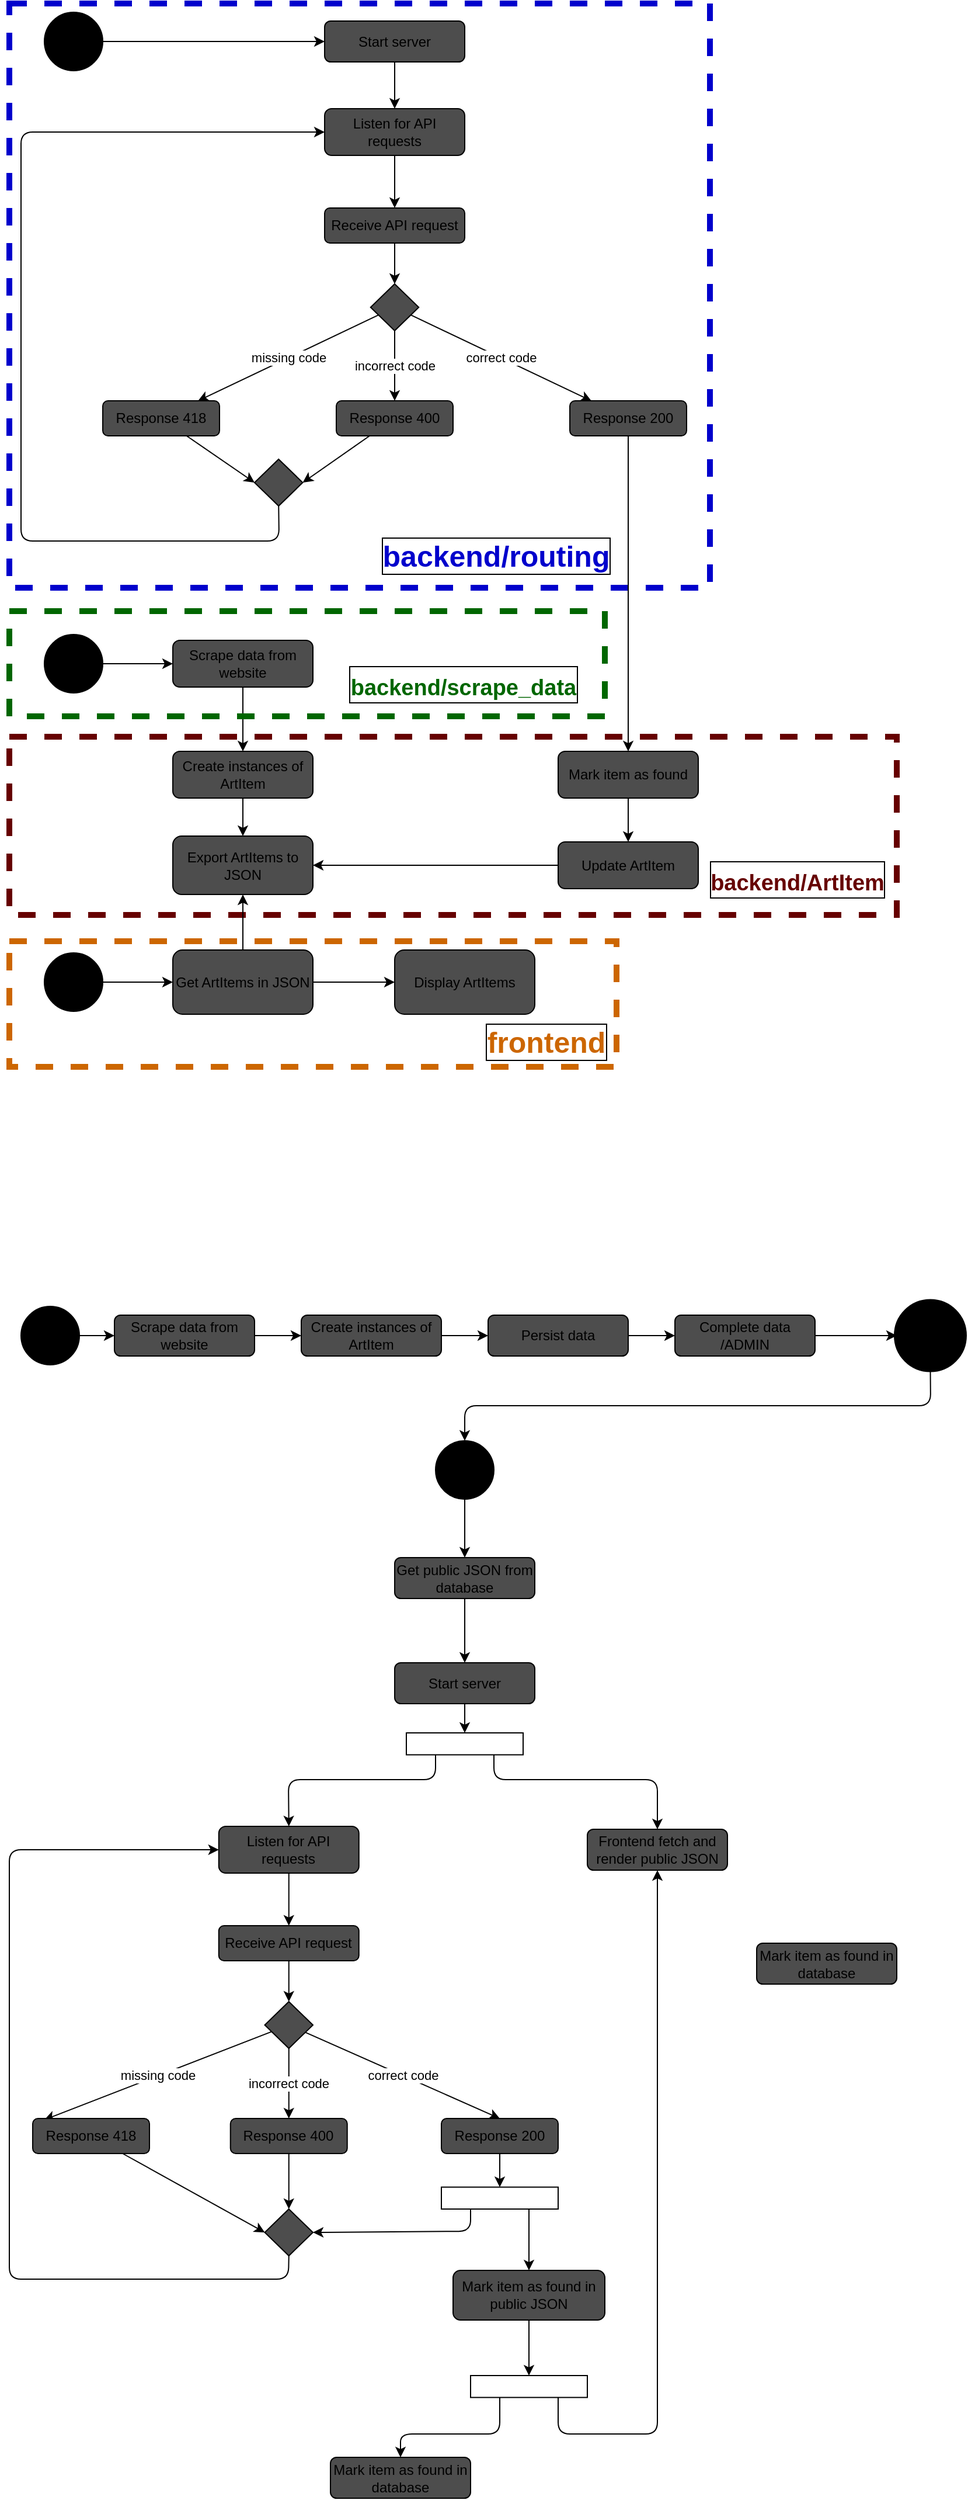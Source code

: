 <mxfile>
    <diagram id="kbsmPUWLmoBcq4hS3FJb" name="Page-1">
        <mxGraphModel dx="985" dy="673" grid="1" gridSize="10" guides="1" tooltips="1" connect="1" arrows="1" fold="1" page="1" pageScale="1" pageWidth="850" pageHeight="1100" math="0" shadow="0">
            <root>
                <mxCell id="0"/>
                <mxCell id="1" parent="0"/>
                <mxCell id="55" value="&lt;b&gt;&lt;font style=&quot;font-size: 19px&quot; color=&quot;#660000&quot;&gt;backend/ArtItem&lt;/font&gt;&lt;/b&gt;" style="rounded=0;whiteSpace=wrap;html=1;dashed=1;labelBackgroundColor=#FFFFFF;labelBorderColor=default;fontSize=25;fontColor=#0000CC;strokeColor=#660000;strokeWidth=5;fillColor=none;gradientColor=#ffffff;align=center;labelPosition=center;verticalLabelPosition=bottom;verticalAlign=top;connectable=0;allowArrows=0;imageAspect=1;movableLabel=1;movable=0;" parent="1" vertex="1">
                    <mxGeometry x="10" y="637.5" width="760" height="152.5" as="geometry">
                        <mxPoint x="295" y="-53" as="offset"/>
                    </mxGeometry>
                </mxCell>
                <mxCell id="53" value="&lt;b&gt;&lt;font color=&quot;#cc6600&quot;&gt;frontend&lt;/font&gt;&lt;/b&gt;" style="rounded=0;whiteSpace=wrap;html=1;dashed=1;labelBackgroundColor=#FFFFFF;labelBorderColor=default;fontSize=25;fontColor=#0000CC;strokeColor=#CC6600;strokeWidth=5;fillColor=none;gradientColor=#ffffff;align=center;labelPosition=center;verticalLabelPosition=bottom;verticalAlign=top;connectable=0;allowArrows=0;imageAspect=1;movableLabel=1;movable=0;" parent="1" vertex="1">
                    <mxGeometry x="10" y="812.5" width="520" height="107.5" as="geometry">
                        <mxPoint x="200" y="-44" as="offset"/>
                    </mxGeometry>
                </mxCell>
                <mxCell id="40" value="&lt;font style=&quot;font-size: 25px&quot; color=&quot;#0000cc&quot;&gt;&lt;b&gt;backend/routing&lt;/b&gt;&lt;/font&gt;" style="rounded=0;dashed=1;strokeColor=#0000CC;strokeWidth=5;fillColor=none;gradientColor=#ffffff;labelPosition=center;verticalLabelPosition=bottom;align=center;verticalAlign=top;html=1;fontSize=21;labelBackgroundColor=#FFFFFF;labelBorderColor=default;horizontal=1;whiteSpace=wrap;movableLabel=1;movable=0;" parent="1" vertex="1">
                    <mxGeometry x="10" y="10" width="600" height="500" as="geometry">
                        <mxPoint x="117" y="-50" as="offset"/>
                    </mxGeometry>
                </mxCell>
                <mxCell id="4" style="edgeStyle=none;html=1;" parent="1" source="2" target="3" edge="1">
                    <mxGeometry relative="1" as="geometry"/>
                </mxCell>
                <mxCell id="2" value="" style="ellipse;whiteSpace=wrap;html=1;aspect=fixed;fillColor=#000000;" parent="1" vertex="1">
                    <mxGeometry x="40" y="17.5" width="50" height="50" as="geometry"/>
                </mxCell>
                <mxCell id="6" style="edgeStyle=none;html=1;entryX=0.5;entryY=0;entryDx=0;entryDy=0;" parent="1" source="3" target="5" edge="1">
                    <mxGeometry relative="1" as="geometry"/>
                </mxCell>
                <mxCell id="3" value="Start server" style="rounded=1;whiteSpace=wrap;html=1;fillColor=#4D4D4D;" parent="1" vertex="1">
                    <mxGeometry x="280" y="25" width="120" height="35" as="geometry"/>
                </mxCell>
                <mxCell id="21" style="edgeStyle=none;html=1;entryX=0.5;entryY=0;entryDx=0;entryDy=0;" parent="1" source="5" target="19" edge="1">
                    <mxGeometry relative="1" as="geometry"/>
                </mxCell>
                <mxCell id="5" value="Listen for API requests" style="rounded=1;whiteSpace=wrap;html=1;fillColor=#4D4D4D;" parent="1" vertex="1">
                    <mxGeometry x="280" y="100" width="120" height="40" as="geometry"/>
                </mxCell>
                <mxCell id="9" value="missing code" style="edgeStyle=none;html=1;" parent="1" source="7" target="10" edge="1">
                    <mxGeometry relative="1" as="geometry">
                        <mxPoint x="350" y="380" as="targetPoint"/>
                    </mxGeometry>
                </mxCell>
                <mxCell id="12" value="correct code" style="edgeStyle=none;html=1;" parent="1" source="7" target="11" edge="1">
                    <mxGeometry relative="1" as="geometry"/>
                </mxCell>
                <mxCell id="14" value="incorrect code" style="edgeStyle=none;html=1;entryX=0.5;entryY=0;entryDx=0;entryDy=0;" parent="1" source="7" target="13" edge="1">
                    <mxGeometry relative="1" as="geometry"/>
                </mxCell>
                <mxCell id="7" value="" style="rhombus;whiteSpace=wrap;html=1;fillColor=#4D4D4D;" parent="1" vertex="1">
                    <mxGeometry x="319.37" y="250" width="41.25" height="40" as="geometry"/>
                </mxCell>
                <mxCell id="18" style="edgeStyle=none;html=1;entryX=0;entryY=0.5;entryDx=0;entryDy=0;" parent="1" source="10" target="39" edge="1">
                    <mxGeometry relative="1" as="geometry">
                        <mxPoint x="160" y="460" as="targetPoint"/>
                    </mxGeometry>
                </mxCell>
                <mxCell id="10" value="Response 418" style="rounded=1;whiteSpace=wrap;html=1;fillColor=#4D4D4D;" parent="1" vertex="1">
                    <mxGeometry x="90" y="350" width="100" height="30" as="geometry"/>
                </mxCell>
                <mxCell id="42" style="edgeStyle=none;html=1;fontSize=25;fontColor=#0000CC;" parent="1" source="11" target="24" edge="1">
                    <mxGeometry relative="1" as="geometry"/>
                </mxCell>
                <mxCell id="11" value="Response 200" style="rounded=1;whiteSpace=wrap;html=1;fillColor=#4D4D4D;" parent="1" vertex="1">
                    <mxGeometry x="490" y="350" width="100" height="30" as="geometry"/>
                </mxCell>
                <mxCell id="16" style="edgeStyle=none;html=1;entryX=1;entryY=0.5;entryDx=0;entryDy=0;" parent="1" source="13" target="39" edge="1">
                    <mxGeometry relative="1" as="geometry">
                        <mxPoint x="182.5" y="460" as="targetPoint"/>
                    </mxGeometry>
                </mxCell>
                <mxCell id="13" value="Response 400" style="rounded=1;whiteSpace=wrap;html=1;fillColor=#4D4D4D;" parent="1" vertex="1">
                    <mxGeometry x="290" y="350" width="100" height="30" as="geometry"/>
                </mxCell>
                <mxCell id="22" style="edgeStyle=none;html=1;entryX=0;entryY=0.5;entryDx=0;entryDy=0;exitX=0.5;exitY=1;exitDx=0;exitDy=0;" parent="1" source="39" target="5" edge="1">
                    <mxGeometry relative="1" as="geometry">
                        <Array as="points">
                            <mxPoint x="241" y="470"/>
                            <mxPoint x="20" y="470"/>
                            <mxPoint x="20" y="120"/>
                        </Array>
                        <mxPoint x="171.25" y="470" as="sourcePoint"/>
                    </mxGeometry>
                </mxCell>
                <mxCell id="20" style="edgeStyle=none;html=1;entryX=0.5;entryY=0;entryDx=0;entryDy=0;" parent="1" source="19" target="7" edge="1">
                    <mxGeometry relative="1" as="geometry"/>
                </mxCell>
                <mxCell id="19" value="Receive API request" style="rounded=1;whiteSpace=wrap;html=1;fillColor=#4D4D4D;" parent="1" vertex="1">
                    <mxGeometry x="280" y="185" width="120" height="30" as="geometry"/>
                </mxCell>
                <mxCell id="47" style="edgeStyle=none;html=1;entryX=0.5;entryY=0;entryDx=0;entryDy=0;fontSize=25;fontColor=#0000CC;" parent="1" source="24" target="46" edge="1">
                    <mxGeometry relative="1" as="geometry"/>
                </mxCell>
                <mxCell id="24" value="Mark item as found" style="rounded=1;whiteSpace=wrap;html=1;fillColor=#4D4D4D;" parent="1" vertex="1">
                    <mxGeometry x="480" y="650" width="120" height="40" as="geometry"/>
                </mxCell>
                <mxCell id="25" style="edgeStyle=none;html=1;" parent="1" source="26" target="27" edge="1">
                    <mxGeometry relative="1" as="geometry"/>
                </mxCell>
                <mxCell id="26" value="" style="ellipse;whiteSpace=wrap;html=1;aspect=fixed;fillColor=#000000;" parent="1" vertex="1">
                    <mxGeometry x="40" y="550" width="50" height="50" as="geometry"/>
                </mxCell>
                <mxCell id="29" style="edgeStyle=none;html=1;entryX=0.5;entryY=0;entryDx=0;entryDy=0;" parent="1" source="27" target="28" edge="1">
                    <mxGeometry relative="1" as="geometry"/>
                </mxCell>
                <mxCell id="27" value="Scrape data from website" style="rounded=1;whiteSpace=wrap;html=1;fillColor=#4D4D4D;" parent="1" vertex="1">
                    <mxGeometry x="150" y="555" width="120" height="40" as="geometry"/>
                </mxCell>
                <mxCell id="31" style="edgeStyle=none;html=1;" parent="1" source="28" target="30" edge="1">
                    <mxGeometry relative="1" as="geometry"/>
                </mxCell>
                <mxCell id="28" value="Create instances of ArtItem" style="rounded=1;whiteSpace=wrap;html=1;fillColor=#4D4D4D;" parent="1" vertex="1">
                    <mxGeometry x="150" y="650" width="120" height="40" as="geometry"/>
                </mxCell>
                <mxCell id="30" value="Export ArtItems to JSON" style="rounded=1;whiteSpace=wrap;html=1;fillColor=#4D4D4D;" parent="1" vertex="1">
                    <mxGeometry x="150" y="722.5" width="120" height="50" as="geometry"/>
                </mxCell>
                <mxCell id="39" value="" style="rhombus;whiteSpace=wrap;html=1;fillColor=#4D4D4D;" parent="1" vertex="1">
                    <mxGeometry x="220" y="400" width="41.25" height="40" as="geometry"/>
                </mxCell>
                <mxCell id="50" style="edgeStyle=none;html=1;fontSize=25;fontColor=#0000CC;" parent="1" source="43" target="44" edge="1">
                    <mxGeometry relative="1" as="geometry"/>
                </mxCell>
                <mxCell id="43" value="" style="ellipse;whiteSpace=wrap;html=1;aspect=fixed;fillColor=#000000;" parent="1" vertex="1">
                    <mxGeometry x="40" y="822.5" width="50" height="50" as="geometry"/>
                </mxCell>
                <mxCell id="49" style="edgeStyle=none;html=1;entryX=0.5;entryY=1;entryDx=0;entryDy=0;fontSize=25;fontColor=#0000CC;" parent="1" source="44" target="30" edge="1">
                    <mxGeometry relative="1" as="geometry"/>
                </mxCell>
                <mxCell id="51" style="edgeStyle=none;html=1;entryX=0;entryY=0.5;entryDx=0;entryDy=0;fontSize=25;fontColor=#0000CC;" parent="1" source="44" target="45" edge="1">
                    <mxGeometry relative="1" as="geometry"/>
                </mxCell>
                <mxCell id="44" value="Get ArtItems in JSON" style="rounded=1;whiteSpace=wrap;html=1;fillColor=#4D4D4D;" parent="1" vertex="1">
                    <mxGeometry x="150" y="820" width="120" height="55" as="geometry"/>
                </mxCell>
                <mxCell id="45" value="Display ArtItems" style="rounded=1;whiteSpace=wrap;html=1;fillColor=#4D4D4D;" parent="1" vertex="1">
                    <mxGeometry x="340" y="820" width="120" height="55" as="geometry"/>
                </mxCell>
                <mxCell id="48" style="edgeStyle=none;html=1;entryX=1;entryY=0.5;entryDx=0;entryDy=0;fontSize=25;fontColor=#0000CC;" parent="1" source="46" target="30" edge="1">
                    <mxGeometry relative="1" as="geometry"/>
                </mxCell>
                <mxCell id="46" value="Update ArtItem" style="rounded=1;whiteSpace=wrap;html=1;fillColor=#4D4D4D;" parent="1" vertex="1">
                    <mxGeometry x="480" y="727.5" width="120" height="40" as="geometry"/>
                </mxCell>
                <mxCell id="54" value="&lt;b&gt;&lt;font style=&quot;font-size: 19px&quot; color=&quot;#006600&quot;&gt;backend/scrape_data&lt;/font&gt;&lt;/b&gt;" style="rounded=0;whiteSpace=wrap;html=1;dashed=1;labelBackgroundColor=#FFFFFF;labelBorderColor=default;fontSize=25;fontColor=#0000CC;strokeColor=#006600;strokeWidth=5;fillColor=none;gradientColor=#ffffff;align=center;labelPosition=center;verticalLabelPosition=bottom;verticalAlign=top;connectable=0;allowArrows=0;imageAspect=1;movableLabel=1;movable=0;" parent="1" vertex="1">
                    <mxGeometry x="10" y="530" width="510" height="90" as="geometry">
                        <mxPoint x="134" y="-50" as="offset"/>
                    </mxGeometry>
                </mxCell>
                <mxCell id="56" style="edgeStyle=none;html=1;" parent="1" source="57" target="58" edge="1">
                    <mxGeometry relative="1" as="geometry"/>
                </mxCell>
                <mxCell id="57" value="init" style="ellipse;whiteSpace=wrap;html=1;aspect=fixed;fillColor=#000000;" parent="1" vertex="1">
                    <mxGeometry x="20.0" y="1125" width="50" height="50" as="geometry"/>
                </mxCell>
                <mxCell id="60" value="" style="edgeStyle=none;html=1;entryX=0;entryY=0.5;entryDx=0;entryDy=0;" parent="1" source="58" target="59" edge="1">
                    <mxGeometry x="-0.002" y="-16" relative="1" as="geometry">
                        <mxPoint x="369.38" y="1150" as="targetPoint"/>
                        <mxPoint as="offset"/>
                    </mxGeometry>
                </mxCell>
                <mxCell id="58" value="Scrape data from website" style="rounded=1;whiteSpace=wrap;html=1;fillColor=#4D4D4D;" parent="1" vertex="1">
                    <mxGeometry x="100" y="1132.5" width="120" height="35" as="geometry"/>
                </mxCell>
                <mxCell id="61" value="" style="edgeStyle=none;html=1;" parent="1" source="59" target="62" edge="1">
                    <mxGeometry x="0.125" y="-42" relative="1" as="geometry">
                        <mxPoint x="460" y="1330.0" as="targetPoint"/>
                        <mxPoint y="1" as="offset"/>
                    </mxGeometry>
                </mxCell>
                <mxCell id="59" value="Create instances of ArtItem" style="rounded=1;whiteSpace=wrap;html=1;fillColor=#4D4D4D;" parent="1" vertex="1">
                    <mxGeometry x="260" y="1132.5" width="120" height="35" as="geometry"/>
                </mxCell>
                <mxCell id="96" style="edgeStyle=none;html=1;entryX=0;entryY=0.5;entryDx=0;entryDy=0;" edge="1" parent="1" source="62" target="100">
                    <mxGeometry relative="1" as="geometry">
                        <mxPoint x="650" y="1147.5" as="targetPoint"/>
                    </mxGeometry>
                </mxCell>
                <mxCell id="62" value="Persist data" style="rounded=1;whiteSpace=wrap;html=1;fillColor=#4D4D4D;" parent="1" vertex="1">
                    <mxGeometry x="420" y="1132.5" width="120" height="35" as="geometry"/>
                </mxCell>
                <mxCell id="114" style="edgeStyle=none;html=1;entryX=0.5;entryY=0;entryDx=0;entryDy=0;fontSize=12;" edge="1" parent="1" source="73" target="113">
                    <mxGeometry relative="1" as="geometry"/>
                </mxCell>
                <mxCell id="73" value="Start server" style="rounded=1;whiteSpace=wrap;html=1;fillColor=#4D4D4D;" parent="1" vertex="1">
                    <mxGeometry x="340" y="1430" width="120" height="35" as="geometry"/>
                </mxCell>
                <mxCell id="74" style="edgeStyle=none;html=1;entryX=0.5;entryY=0;entryDx=0;entryDy=0;" parent="1" source="75" target="87" edge="1">
                    <mxGeometry relative="1" as="geometry"/>
                </mxCell>
                <mxCell id="75" value="Listen for API requests" style="rounded=1;whiteSpace=wrap;html=1;fillColor=#4D4D4D;" parent="1" vertex="1">
                    <mxGeometry x="189.37" y="1570" width="120" height="40" as="geometry"/>
                </mxCell>
                <mxCell id="76" value="missing code" style="edgeStyle=none;html=1;entryX=0.1;entryY=0.037;entryDx=0;entryDy=0;entryPerimeter=0;" parent="1" source="79" target="81" edge="1">
                    <mxGeometry relative="1" as="geometry">
                        <mxPoint x="340" y="1850" as="targetPoint"/>
                    </mxGeometry>
                </mxCell>
                <mxCell id="77" value="correct code" style="edgeStyle=none;html=1;entryX=0.5;entryY=0;entryDx=0;entryDy=0;" parent="1" source="79" target="82" edge="1">
                    <mxGeometry relative="1" as="geometry"/>
                </mxCell>
                <mxCell id="78" value="incorrect code" style="edgeStyle=none;html=1;entryX=0.5;entryY=0;entryDx=0;entryDy=0;" parent="1" source="79" target="84" edge="1">
                    <mxGeometry relative="1" as="geometry"/>
                </mxCell>
                <mxCell id="79" value="" style="rhombus;whiteSpace=wrap;html=1;fillColor=#4D4D4D;" parent="1" vertex="1">
                    <mxGeometry x="228.75" y="1720" width="41.25" height="40" as="geometry"/>
                </mxCell>
                <mxCell id="80" style="edgeStyle=none;html=1;entryX=0;entryY=0.5;entryDx=0;entryDy=0;" parent="1" source="81" target="88" edge="1">
                    <mxGeometry relative="1" as="geometry">
                        <mxPoint x="150" y="1930" as="targetPoint"/>
                    </mxGeometry>
                </mxCell>
                <mxCell id="81" value="Response 418" style="rounded=1;whiteSpace=wrap;html=1;fillColor=#4D4D4D;" parent="1" vertex="1">
                    <mxGeometry x="30" y="1820" width="100" height="30" as="geometry"/>
                </mxCell>
                <mxCell id="91" style="edgeStyle=none;html=1;" edge="1" parent="1" source="82" target="89">
                    <mxGeometry relative="1" as="geometry"/>
                </mxCell>
                <mxCell id="82" value="Response 200" style="rounded=1;whiteSpace=wrap;html=1;fillColor=#4D4D4D;" parent="1" vertex="1">
                    <mxGeometry x="380" y="1820" width="100" height="30" as="geometry"/>
                </mxCell>
                <mxCell id="83" style="edgeStyle=none;html=1;entryX=0.5;entryY=0;entryDx=0;entryDy=0;" parent="1" source="84" target="88" edge="1">
                    <mxGeometry relative="1" as="geometry">
                        <mxPoint x="172.5" y="1930" as="targetPoint"/>
                    </mxGeometry>
                </mxCell>
                <mxCell id="84" value="Response 400" style="rounded=1;whiteSpace=wrap;html=1;fillColor=#4D4D4D;" parent="1" vertex="1">
                    <mxGeometry x="199.37" y="1820" width="100" height="30" as="geometry"/>
                </mxCell>
                <mxCell id="85" style="edgeStyle=none;html=1;entryX=0;entryY=0.5;entryDx=0;entryDy=0;exitX=0.5;exitY=1;exitDx=0;exitDy=0;" parent="1" source="88" target="75" edge="1">
                    <mxGeometry relative="1" as="geometry">
                        <Array as="points">
                            <mxPoint x="249" y="1957.5"/>
                            <mxPoint x="10" y="1957.5"/>
                            <mxPoint x="10" y="1590"/>
                        </Array>
                        <mxPoint x="161.25" y="1940" as="sourcePoint"/>
                    </mxGeometry>
                </mxCell>
                <mxCell id="86" style="edgeStyle=none;html=1;entryX=0.5;entryY=0;entryDx=0;entryDy=0;" parent="1" source="87" target="79" edge="1">
                    <mxGeometry relative="1" as="geometry"/>
                </mxCell>
                <mxCell id="87" value="Receive API request" style="rounded=1;whiteSpace=wrap;html=1;fillColor=#4D4D4D;" parent="1" vertex="1">
                    <mxGeometry x="189.37" y="1655" width="120" height="30" as="geometry"/>
                </mxCell>
                <mxCell id="88" value="" style="rhombus;whiteSpace=wrap;html=1;fillColor=#4D4D4D;" parent="1" vertex="1">
                    <mxGeometry x="228.75" y="1897.5" width="41.25" height="40" as="geometry"/>
                </mxCell>
                <mxCell id="92" style="edgeStyle=none;html=1;entryX=1;entryY=0.5;entryDx=0;entryDy=0;exitX=0.25;exitY=1;exitDx=0;exitDy=0;" edge="1" parent="1" source="89" target="88">
                    <mxGeometry relative="1" as="geometry">
                        <mxPoint x="520" y="1997.5" as="targetPoint"/>
                        <Array as="points">
                            <mxPoint x="405" y="1916.5"/>
                        </Array>
                    </mxGeometry>
                </mxCell>
                <mxCell id="93" style="edgeStyle=none;html=1;exitX=0.75;exitY=1;exitDx=0;exitDy=0;entryX=0.5;entryY=0;entryDx=0;entryDy=0;" edge="1" parent="1" source="89" target="94">
                    <mxGeometry relative="1" as="geometry">
                        <mxPoint x="455" y="1977.5" as="targetPoint"/>
                    </mxGeometry>
                </mxCell>
                <mxCell id="89" value="" style="rounded=0;whiteSpace=wrap;html=1;" parent="1" vertex="1">
                    <mxGeometry x="380" y="1878.75" width="100" height="18.75" as="geometry"/>
                </mxCell>
                <mxCell id="104" style="edgeStyle=none;html=1;fontSize=12;entryX=0.5;entryY=0;entryDx=0;entryDy=0;" edge="1" parent="1" source="90" target="103">
                    <mxGeometry relative="1" as="geometry">
                        <mxPoint x="400" y="1330" as="targetPoint"/>
                    </mxGeometry>
                </mxCell>
                <mxCell id="90" value="start event" style="ellipse;whiteSpace=wrap;html=1;aspect=fixed;fillColor=#000000;" vertex="1" parent="1">
                    <mxGeometry x="375" y="1240" width="50" height="50" as="geometry"/>
                </mxCell>
                <mxCell id="118" style="edgeStyle=none;html=1;fontSize=12;" edge="1" parent="1" source="94" target="117">
                    <mxGeometry relative="1" as="geometry"/>
                </mxCell>
                <mxCell id="94" value="Mark item as found in public JSON" style="rounded=1;whiteSpace=wrap;html=1;fillColor=#4D4D4D;" vertex="1" parent="1">
                    <mxGeometry x="390" y="1950" width="130" height="42.5" as="geometry"/>
                </mxCell>
                <mxCell id="99" style="edgeStyle=none;html=1;fontSize=12;" edge="1" parent="1" source="97" target="90">
                    <mxGeometry relative="1" as="geometry">
                        <Array as="points">
                            <mxPoint x="799" y="1210"/>
                            <mxPoint x="400" y="1210"/>
                        </Array>
                    </mxGeometry>
                </mxCell>
                <mxCell id="97" value="init finished" style="ellipse;whiteSpace=wrap;html=1;aspect=fixed;fillColor=#000000;strokeWidth=5;fontSize=12;" vertex="1" parent="1">
                    <mxGeometry x="770" y="1121.25" width="57.5" height="57.5" as="geometry"/>
                </mxCell>
                <mxCell id="102" style="edgeStyle=none;html=1;entryX=0;entryY=0.5;entryDx=0;entryDy=0;fontSize=12;" edge="1" parent="1" source="100" target="97">
                    <mxGeometry relative="1" as="geometry"/>
                </mxCell>
                <mxCell id="100" value="Complete data /ADMIN" style="rounded=1;whiteSpace=wrap;html=1;fillColor=#4D4D4D;" vertex="1" parent="1">
                    <mxGeometry x="580" y="1132.5" width="120" height="35" as="geometry"/>
                </mxCell>
                <mxCell id="110" style="edgeStyle=none;html=1;entryX=0.5;entryY=0;entryDx=0;entryDy=0;fontSize=12;" edge="1" parent="1" source="103" target="73">
                    <mxGeometry relative="1" as="geometry"/>
                </mxCell>
                <mxCell id="103" value="Get public JSON from database" style="rounded=1;whiteSpace=wrap;html=1;fillColor=#4D4D4D;" vertex="1" parent="1">
                    <mxGeometry x="340" y="1340" width="120" height="35" as="geometry"/>
                </mxCell>
                <mxCell id="111" value="Frontend fetch and render public JSON" style="rounded=1;whiteSpace=wrap;html=1;fillColor=#4D4D4D;" vertex="1" parent="1">
                    <mxGeometry x="505" y="1572.5" width="120" height="35" as="geometry"/>
                </mxCell>
                <mxCell id="112" value="Mark item as found in database" style="rounded=1;whiteSpace=wrap;html=1;fillColor=#4D4D4D;" vertex="1" parent="1">
                    <mxGeometry x="285" y="2110" width="120" height="35" as="geometry"/>
                </mxCell>
                <mxCell id="115" style="edgeStyle=none;html=1;entryX=0.5;entryY=0;entryDx=0;entryDy=0;fontSize=12;exitX=0.25;exitY=1;exitDx=0;exitDy=0;" edge="1" parent="1" source="113" target="75">
                    <mxGeometry relative="1" as="geometry">
                        <mxPoint x="370" y="1510" as="sourcePoint"/>
                        <Array as="points">
                            <mxPoint x="375" y="1530"/>
                            <mxPoint x="249" y="1530"/>
                        </Array>
                    </mxGeometry>
                </mxCell>
                <mxCell id="116" style="edgeStyle=none;html=1;entryX=0.5;entryY=0;entryDx=0;entryDy=0;fontSize=12;exitX=0.75;exitY=1;exitDx=0;exitDy=0;" edge="1" parent="1" source="113" target="111">
                    <mxGeometry relative="1" as="geometry">
                        <Array as="points">
                            <mxPoint x="425" y="1530"/>
                            <mxPoint x="565" y="1530"/>
                        </Array>
                    </mxGeometry>
                </mxCell>
                <mxCell id="113" value="" style="rounded=0;whiteSpace=wrap;html=1;" vertex="1" parent="1">
                    <mxGeometry x="350" y="1490" width="100" height="18.75" as="geometry"/>
                </mxCell>
                <mxCell id="119" style="edgeStyle=none;html=1;entryX=0.5;entryY=0;entryDx=0;entryDy=0;fontSize=12;exitX=0.25;exitY=1;exitDx=0;exitDy=0;" edge="1" parent="1" source="117" target="112">
                    <mxGeometry relative="1" as="geometry">
                        <mxPoint x="430" y="2060" as="sourcePoint"/>
                        <Array as="points">
                            <mxPoint x="430" y="2090"/>
                            <mxPoint x="345" y="2090"/>
                        </Array>
                    </mxGeometry>
                </mxCell>
                <mxCell id="121" style="edgeStyle=none;html=1;entryX=0.5;entryY=1;entryDx=0;entryDy=0;fontSize=12;exitX=0.75;exitY=1;exitDx=0;exitDy=0;" edge="1" parent="1" source="117" target="111">
                    <mxGeometry relative="1" as="geometry">
                        <mxPoint x="500" y="2060" as="sourcePoint"/>
                        <Array as="points">
                            <mxPoint x="480" y="2090"/>
                            <mxPoint x="565" y="2090"/>
                        </Array>
                    </mxGeometry>
                </mxCell>
                <mxCell id="117" value="" style="rounded=0;whiteSpace=wrap;html=1;" vertex="1" parent="1">
                    <mxGeometry x="405" y="2040" width="100" height="18.75" as="geometry"/>
                </mxCell>
                <mxCell id="120" value="Mark item as found in database" style="rounded=1;whiteSpace=wrap;html=1;fillColor=#4D4D4D;" vertex="1" parent="1">
                    <mxGeometry x="650" y="1670" width="120" height="35" as="geometry"/>
                </mxCell>
            </root>
        </mxGraphModel>
    </diagram>
</mxfile>